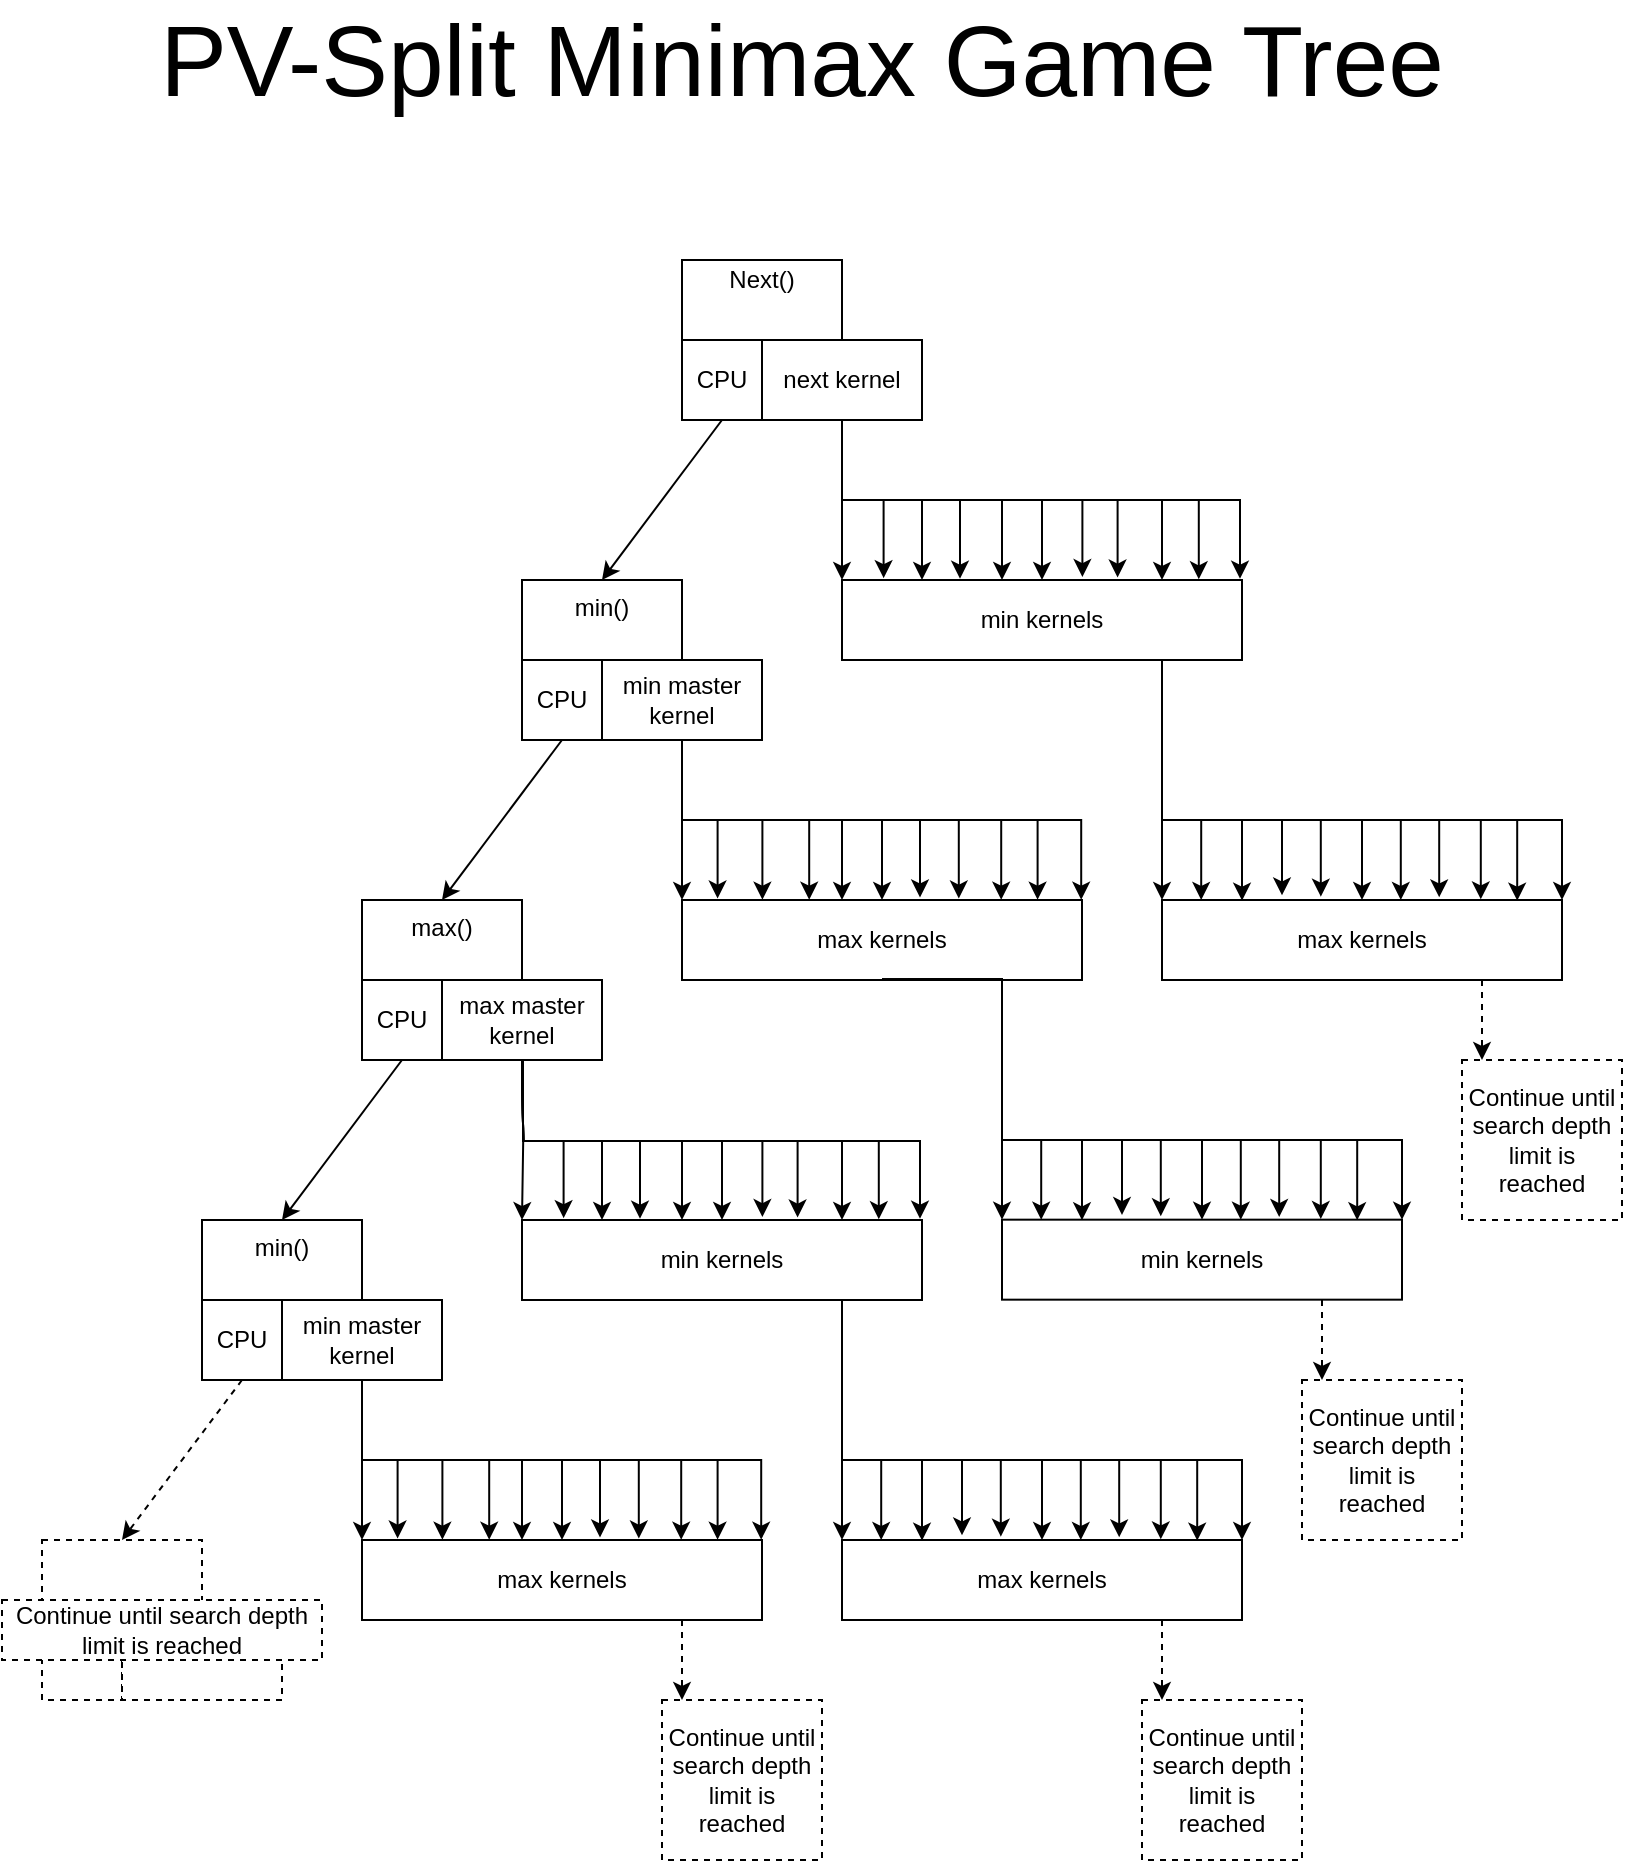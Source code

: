 <mxfile version="11.1.2" type="device"><diagram id="U_DBPCQV_fWf9NrS6DVQ" name="Page-1"><mxGraphModel dx="981" dy="598" grid="1" gridSize="10" guides="1" tooltips="1" connect="1" arrows="1" fold="1" page="1" pageScale="1" pageWidth="850" pageHeight="1100" math="0" shadow="0"><root><mxCell id="0"/><mxCell id="1" parent="0"/><mxCell id="vf62cRUMZJxPAXTeQ4uH-1" value="" style="rounded=0;whiteSpace=wrap;html=1;" vertex="1" parent="1"><mxGeometry x="360" y="180" width="80" height="80" as="geometry"/></mxCell><mxCell id="vf62cRUMZJxPAXTeQ4uH-2" value="Next()" style="text;html=1;strokeColor=none;fillColor=none;align=center;verticalAlign=middle;whiteSpace=wrap;rounded=0;" vertex="1" parent="1"><mxGeometry x="380" y="180" width="40" height="20" as="geometry"/></mxCell><mxCell id="vf62cRUMZJxPAXTeQ4uH-3" value="CPU" style="rounded=0;whiteSpace=wrap;html=1;" vertex="1" parent="1"><mxGeometry x="360" y="220" width="40" height="40" as="geometry"/></mxCell><mxCell id="vf62cRUMZJxPAXTeQ4uH-12" style="edgeStyle=orthogonalEdgeStyle;rounded=0;orthogonalLoop=1;jettySize=auto;html=1;entryX=0.2;entryY=0;entryDx=0;entryDy=0;entryPerimeter=0;" edge="1" parent="1" source="vf62cRUMZJxPAXTeQ4uH-4" target="vf62cRUMZJxPAXTeQ4uH-8"><mxGeometry relative="1" as="geometry"/></mxCell><mxCell id="vf62cRUMZJxPAXTeQ4uH-13" style="edgeStyle=orthogonalEdgeStyle;rounded=0;orthogonalLoop=1;jettySize=auto;html=1;entryX=0.295;entryY=-0.016;entryDx=0;entryDy=0;entryPerimeter=0;" edge="1" parent="1" source="vf62cRUMZJxPAXTeQ4uH-4" target="vf62cRUMZJxPAXTeQ4uH-8"><mxGeometry relative="1" as="geometry"/></mxCell><mxCell id="vf62cRUMZJxPAXTeQ4uH-14" style="edgeStyle=orthogonalEdgeStyle;rounded=0;orthogonalLoop=1;jettySize=auto;html=1;entryX=0.104;entryY=-0.023;entryDx=0;entryDy=0;entryPerimeter=0;" edge="1" parent="1" source="vf62cRUMZJxPAXTeQ4uH-4" target="vf62cRUMZJxPAXTeQ4uH-8"><mxGeometry relative="1" as="geometry"/></mxCell><mxCell id="vf62cRUMZJxPAXTeQ4uH-15" style="edgeStyle=orthogonalEdgeStyle;rounded=0;orthogonalLoop=1;jettySize=auto;html=1;entryX=0.4;entryY=0;entryDx=0;entryDy=0;entryPerimeter=0;" edge="1" parent="1" source="vf62cRUMZJxPAXTeQ4uH-4" target="vf62cRUMZJxPAXTeQ4uH-8"><mxGeometry relative="1" as="geometry"/></mxCell><mxCell id="vf62cRUMZJxPAXTeQ4uH-16" style="edgeStyle=orthogonalEdgeStyle;rounded=0;orthogonalLoop=1;jettySize=auto;html=1;entryX=0.5;entryY=0;entryDx=0;entryDy=0;" edge="1" parent="1" source="vf62cRUMZJxPAXTeQ4uH-4" target="vf62cRUMZJxPAXTeQ4uH-8"><mxGeometry relative="1" as="geometry"/></mxCell><mxCell id="vf62cRUMZJxPAXTeQ4uH-17" style="edgeStyle=orthogonalEdgeStyle;rounded=0;orthogonalLoop=1;jettySize=auto;html=1;entryX=0.601;entryY=-0.037;entryDx=0;entryDy=0;entryPerimeter=0;" edge="1" parent="1" source="vf62cRUMZJxPAXTeQ4uH-4" target="vf62cRUMZJxPAXTeQ4uH-8"><mxGeometry relative="1" as="geometry"/></mxCell><mxCell id="vf62cRUMZJxPAXTeQ4uH-18" style="edgeStyle=orthogonalEdgeStyle;rounded=0;orthogonalLoop=1;jettySize=auto;html=1;entryX=0.689;entryY=-0.03;entryDx=0;entryDy=0;entryPerimeter=0;" edge="1" parent="1" source="vf62cRUMZJxPAXTeQ4uH-4" target="vf62cRUMZJxPAXTeQ4uH-8"><mxGeometry relative="1" as="geometry"/></mxCell><mxCell id="vf62cRUMZJxPAXTeQ4uH-19" style="edgeStyle=orthogonalEdgeStyle;rounded=0;orthogonalLoop=1;jettySize=auto;html=1;entryX=0;entryY=0;entryDx=0;entryDy=0;entryPerimeter=0;" edge="1" parent="1" source="vf62cRUMZJxPAXTeQ4uH-4" target="vf62cRUMZJxPAXTeQ4uH-8"><mxGeometry relative="1" as="geometry"/></mxCell><mxCell id="vf62cRUMZJxPAXTeQ4uH-20" style="edgeStyle=orthogonalEdgeStyle;rounded=0;orthogonalLoop=1;jettySize=auto;html=1;entryX=0.8;entryY=0;entryDx=0;entryDy=0;entryPerimeter=0;" edge="1" parent="1" source="vf62cRUMZJxPAXTeQ4uH-4" target="vf62cRUMZJxPAXTeQ4uH-8"><mxGeometry relative="1" as="geometry"/></mxCell><mxCell id="vf62cRUMZJxPAXTeQ4uH-21" style="edgeStyle=orthogonalEdgeStyle;rounded=0;orthogonalLoop=1;jettySize=auto;html=1;entryX=0.892;entryY=-0.009;entryDx=0;entryDy=0;entryPerimeter=0;" edge="1" parent="1" source="vf62cRUMZJxPAXTeQ4uH-4" target="vf62cRUMZJxPAXTeQ4uH-8"><mxGeometry relative="1" as="geometry"/></mxCell><mxCell id="vf62cRUMZJxPAXTeQ4uH-22" style="edgeStyle=orthogonalEdgeStyle;rounded=0;orthogonalLoop=1;jettySize=auto;html=1;entryX=0.995;entryY=-0.016;entryDx=0;entryDy=0;entryPerimeter=0;" edge="1" parent="1" source="vf62cRUMZJxPAXTeQ4uH-4" target="vf62cRUMZJxPAXTeQ4uH-8"><mxGeometry relative="1" as="geometry"/></mxCell><mxCell id="vf62cRUMZJxPAXTeQ4uH-4" value="next kernel" style="rounded=0;whiteSpace=wrap;html=1;" vertex="1" parent="1"><mxGeometry x="400" y="220" width="80" height="40" as="geometry"/></mxCell><mxCell id="vf62cRUMZJxPAXTeQ4uH-5" value="min()" style="rounded=0;whiteSpace=wrap;html=1;verticalAlign=top;" vertex="1" parent="1"><mxGeometry x="280" y="340" width="80" height="80" as="geometry"/></mxCell><mxCell id="vf62cRUMZJxPAXTeQ4uH-124" style="edgeStyle=orthogonalEdgeStyle;rounded=0;orthogonalLoop=1;jettySize=auto;html=1;entryX=0;entryY=0;entryDx=0;entryDy=0;entryPerimeter=0;" edge="1" parent="1" source="vf62cRUMZJxPAXTeQ4uH-8" target="vf62cRUMZJxPAXTeQ4uH-120"><mxGeometry relative="1" as="geometry"><Array as="points"><mxPoint x="600" y="420"/><mxPoint x="600" y="420"/></Array></mxGeometry></mxCell><mxCell id="vf62cRUMZJxPAXTeQ4uH-125" style="edgeStyle=orthogonalEdgeStyle;rounded=0;orthogonalLoop=1;jettySize=auto;html=1;entryX=0.098;entryY=0;entryDx=0;entryDy=0;entryPerimeter=0;" edge="1" parent="1" source="vf62cRUMZJxPAXTeQ4uH-8" target="vf62cRUMZJxPAXTeQ4uH-120"><mxGeometry relative="1" as="geometry"><Array as="points"><mxPoint x="600" y="460"/><mxPoint x="620" y="460"/></Array></mxGeometry></mxCell><mxCell id="vf62cRUMZJxPAXTeQ4uH-126" style="edgeStyle=orthogonalEdgeStyle;rounded=0;orthogonalLoop=1;jettySize=auto;html=1;entryX=0.2;entryY=0.008;entryDx=0;entryDy=0;entryPerimeter=0;" edge="1" parent="1" source="vf62cRUMZJxPAXTeQ4uH-8" target="vf62cRUMZJxPAXTeQ4uH-120"><mxGeometry relative="1" as="geometry"><Array as="points"><mxPoint x="600" y="460"/><mxPoint x="640" y="460"/></Array></mxGeometry></mxCell><mxCell id="vf62cRUMZJxPAXTeQ4uH-127" style="edgeStyle=orthogonalEdgeStyle;rounded=0;orthogonalLoop=1;jettySize=auto;html=1;entryX=0.3;entryY=-0.058;entryDx=0;entryDy=0;entryPerimeter=0;" edge="1" parent="1" source="vf62cRUMZJxPAXTeQ4uH-8" target="vf62cRUMZJxPAXTeQ4uH-120"><mxGeometry relative="1" as="geometry"><Array as="points"><mxPoint x="600" y="460"/><mxPoint x="660" y="460"/></Array></mxGeometry></mxCell><mxCell id="vf62cRUMZJxPAXTeQ4uH-128" style="edgeStyle=orthogonalEdgeStyle;rounded=0;orthogonalLoop=1;jettySize=auto;html=1;entryX=0.397;entryY=-0.042;entryDx=0;entryDy=0;entryPerimeter=0;" edge="1" parent="1" source="vf62cRUMZJxPAXTeQ4uH-8" target="vf62cRUMZJxPAXTeQ4uH-120"><mxGeometry relative="1" as="geometry"><Array as="points"><mxPoint x="600" y="460"/><mxPoint x="679" y="460"/></Array></mxGeometry></mxCell><mxCell id="vf62cRUMZJxPAXTeQ4uH-129" style="edgeStyle=orthogonalEdgeStyle;rounded=0;orthogonalLoop=1;jettySize=auto;html=1;" edge="1" parent="1" source="vf62cRUMZJxPAXTeQ4uH-8" target="vf62cRUMZJxPAXTeQ4uH-120"><mxGeometry relative="1" as="geometry"><Array as="points"><mxPoint x="600" y="460"/><mxPoint x="700" y="460"/></Array></mxGeometry></mxCell><mxCell id="vf62cRUMZJxPAXTeQ4uH-130" style="edgeStyle=orthogonalEdgeStyle;rounded=0;orthogonalLoop=1;jettySize=auto;html=1;entryX=0.597;entryY=0;entryDx=0;entryDy=0;entryPerimeter=0;" edge="1" parent="1" source="vf62cRUMZJxPAXTeQ4uH-8" target="vf62cRUMZJxPAXTeQ4uH-120"><mxGeometry relative="1" as="geometry"><Array as="points"><mxPoint x="600" y="460"/><mxPoint x="719" y="460"/></Array></mxGeometry></mxCell><mxCell id="vf62cRUMZJxPAXTeQ4uH-131" style="edgeStyle=orthogonalEdgeStyle;rounded=0;orthogonalLoop=1;jettySize=auto;html=1;entryX=0.693;entryY=-0.033;entryDx=0;entryDy=0;entryPerimeter=0;" edge="1" parent="1" source="vf62cRUMZJxPAXTeQ4uH-8" target="vf62cRUMZJxPAXTeQ4uH-120"><mxGeometry relative="1" as="geometry"><Array as="points"><mxPoint x="600" y="460"/><mxPoint x="739" y="460"/></Array></mxGeometry></mxCell><mxCell id="vf62cRUMZJxPAXTeQ4uH-132" style="edgeStyle=orthogonalEdgeStyle;rounded=0;orthogonalLoop=1;jettySize=auto;html=1;entryX=0.797;entryY=-0.008;entryDx=0;entryDy=0;entryPerimeter=0;" edge="1" parent="1" source="vf62cRUMZJxPAXTeQ4uH-8" target="vf62cRUMZJxPAXTeQ4uH-120"><mxGeometry relative="1" as="geometry"><Array as="points"><mxPoint x="600" y="460"/><mxPoint x="759" y="460"/></Array></mxGeometry></mxCell><mxCell id="vf62cRUMZJxPAXTeQ4uH-133" style="edgeStyle=orthogonalEdgeStyle;rounded=0;orthogonalLoop=1;jettySize=auto;html=1;entryX=0.888;entryY=0.008;entryDx=0;entryDy=0;entryPerimeter=0;" edge="1" parent="1" source="vf62cRUMZJxPAXTeQ4uH-8" target="vf62cRUMZJxPAXTeQ4uH-120"><mxGeometry relative="1" as="geometry"><Array as="points"><mxPoint x="600" y="460"/><mxPoint x="778" y="460"/></Array></mxGeometry></mxCell><mxCell id="vf62cRUMZJxPAXTeQ4uH-134" style="edgeStyle=orthogonalEdgeStyle;rounded=0;orthogonalLoop=1;jettySize=auto;html=1;entryX=1;entryY=0;entryDx=0;entryDy=0;entryPerimeter=0;" edge="1" parent="1" source="vf62cRUMZJxPAXTeQ4uH-8" target="vf62cRUMZJxPAXTeQ4uH-120"><mxGeometry relative="1" as="geometry"><Array as="points"><mxPoint x="600" y="460"/><mxPoint x="800" y="460"/></Array></mxGeometry></mxCell><mxCell id="vf62cRUMZJxPAXTeQ4uH-8" value="min kernels" style="rounded=0;whiteSpace=wrap;html=1;" vertex="1" parent="1"><mxGeometry x="440" y="340" width="200" height="40" as="geometry"/></mxCell><mxCell id="vf62cRUMZJxPAXTeQ4uH-29" value="CPU" style="rounded=0;whiteSpace=wrap;html=1;" vertex="1" parent="1"><mxGeometry x="280" y="380" width="40" height="40" as="geometry"/></mxCell><mxCell id="vf62cRUMZJxPAXTeQ4uH-32" style="edgeStyle=orthogonalEdgeStyle;rounded=0;orthogonalLoop=1;jettySize=auto;html=1;entryX=0;entryY=0;entryDx=0;entryDy=0;entryPerimeter=0;" edge="1" parent="1" source="vf62cRUMZJxPAXTeQ4uH-30" target="vf62cRUMZJxPAXTeQ4uH-31"><mxGeometry relative="1" as="geometry"/></mxCell><mxCell id="vf62cRUMZJxPAXTeQ4uH-33" style="edgeStyle=orthogonalEdgeStyle;rounded=0;orthogonalLoop=1;jettySize=auto;html=1;entryX=0.089;entryY=-0.018;entryDx=0;entryDy=0;entryPerimeter=0;" edge="1" parent="1" source="vf62cRUMZJxPAXTeQ4uH-30" target="vf62cRUMZJxPAXTeQ4uH-31"><mxGeometry relative="1" as="geometry"/></mxCell><mxCell id="vf62cRUMZJxPAXTeQ4uH-34" style="edgeStyle=orthogonalEdgeStyle;rounded=0;orthogonalLoop=1;jettySize=auto;html=1;entryX=0.201;entryY=-0.004;entryDx=0;entryDy=0;entryPerimeter=0;" edge="1" parent="1" source="vf62cRUMZJxPAXTeQ4uH-30" target="vf62cRUMZJxPAXTeQ4uH-31"><mxGeometry relative="1" as="geometry"/></mxCell><mxCell id="vf62cRUMZJxPAXTeQ4uH-37" style="edgeStyle=orthogonalEdgeStyle;rounded=0;orthogonalLoop=1;jettySize=auto;html=1;entryX=0.318;entryY=-0.004;entryDx=0;entryDy=0;entryPerimeter=0;" edge="1" parent="1" source="vf62cRUMZJxPAXTeQ4uH-30" target="vf62cRUMZJxPAXTeQ4uH-31"><mxGeometry relative="1" as="geometry"/></mxCell><mxCell id="vf62cRUMZJxPAXTeQ4uH-38" style="edgeStyle=orthogonalEdgeStyle;rounded=0;orthogonalLoop=1;jettySize=auto;html=1;entryX=0.4;entryY=0;entryDx=0;entryDy=0;entryPerimeter=0;" edge="1" parent="1" source="vf62cRUMZJxPAXTeQ4uH-30" target="vf62cRUMZJxPAXTeQ4uH-31"><mxGeometry relative="1" as="geometry"/></mxCell><mxCell id="vf62cRUMZJxPAXTeQ4uH-39" style="edgeStyle=orthogonalEdgeStyle;rounded=0;orthogonalLoop=1;jettySize=auto;html=1;entryX=0.5;entryY=0;entryDx=0;entryDy=0;" edge="1" parent="1" source="vf62cRUMZJxPAXTeQ4uH-30" target="vf62cRUMZJxPAXTeQ4uH-31"><mxGeometry relative="1" as="geometry"/></mxCell><mxCell id="vf62cRUMZJxPAXTeQ4uH-40" style="edgeStyle=orthogonalEdgeStyle;rounded=0;orthogonalLoop=1;jettySize=auto;html=1;entryX=0.595;entryY=-0.032;entryDx=0;entryDy=0;entryPerimeter=0;" edge="1" parent="1" source="vf62cRUMZJxPAXTeQ4uH-30" target="vf62cRUMZJxPAXTeQ4uH-31"><mxGeometry relative="1" as="geometry"/></mxCell><mxCell id="vf62cRUMZJxPAXTeQ4uH-41" style="edgeStyle=orthogonalEdgeStyle;rounded=0;orthogonalLoop=1;jettySize=auto;html=1;entryX=0.692;entryY=-0.018;entryDx=0;entryDy=0;entryPerimeter=0;" edge="1" parent="1" source="vf62cRUMZJxPAXTeQ4uH-30" target="vf62cRUMZJxPAXTeQ4uH-31"><mxGeometry relative="1" as="geometry"/></mxCell><mxCell id="vf62cRUMZJxPAXTeQ4uH-42" style="edgeStyle=orthogonalEdgeStyle;rounded=0;orthogonalLoop=1;jettySize=auto;html=1;entryX=0.798;entryY=-0.004;entryDx=0;entryDy=0;entryPerimeter=0;" edge="1" parent="1" source="vf62cRUMZJxPAXTeQ4uH-30" target="vf62cRUMZJxPAXTeQ4uH-31"><mxGeometry relative="1" as="geometry"/></mxCell><mxCell id="vf62cRUMZJxPAXTeQ4uH-43" style="edgeStyle=orthogonalEdgeStyle;rounded=0;orthogonalLoop=1;jettySize=auto;html=1;entryX=0.889;entryY=-0.004;entryDx=0;entryDy=0;entryPerimeter=0;" edge="1" parent="1" source="vf62cRUMZJxPAXTeQ4uH-30" target="vf62cRUMZJxPAXTeQ4uH-31"><mxGeometry relative="1" as="geometry"/></mxCell><mxCell id="vf62cRUMZJxPAXTeQ4uH-45" style="edgeStyle=orthogonalEdgeStyle;rounded=0;orthogonalLoop=1;jettySize=auto;html=1;entryX=0.998;entryY=-0.004;entryDx=0;entryDy=0;entryPerimeter=0;" edge="1" parent="1" source="vf62cRUMZJxPAXTeQ4uH-30" target="vf62cRUMZJxPAXTeQ4uH-31"><mxGeometry relative="1" as="geometry"/></mxCell><mxCell id="vf62cRUMZJxPAXTeQ4uH-30" value="min master kernel" style="rounded=0;whiteSpace=wrap;html=1;" vertex="1" parent="1"><mxGeometry x="320" y="380" width="80" height="40" as="geometry"/></mxCell><mxCell id="vf62cRUMZJxPAXTeQ4uH-31" value="max kernels" style="rounded=0;whiteSpace=wrap;html=1;" vertex="1" parent="1"><mxGeometry x="360" y="500" width="200" height="40" as="geometry"/></mxCell><mxCell id="vf62cRUMZJxPAXTeQ4uH-46" value="max()" style="rounded=0;whiteSpace=wrap;html=1;verticalAlign=top;" vertex="1" parent="1"><mxGeometry x="200" y="500" width="80" height="80" as="geometry"/></mxCell><mxCell id="vf62cRUMZJxPAXTeQ4uH-47" value="CPU" style="rounded=0;whiteSpace=wrap;html=1;" vertex="1" parent="1"><mxGeometry x="200" y="540" width="40" height="40" as="geometry"/></mxCell><mxCell id="vf62cRUMZJxPAXTeQ4uH-48" value="max master kernel" style="rounded=0;whiteSpace=wrap;html=1;" vertex="1" parent="1"><mxGeometry x="240" y="540" width="80" height="40" as="geometry"/></mxCell><mxCell id="vf62cRUMZJxPAXTeQ4uH-49" style="edgeStyle=orthogonalEdgeStyle;rounded=0;orthogonalLoop=1;jettySize=auto;html=1;entryX=0.2;entryY=0;entryDx=0;entryDy=0;entryPerimeter=0;" edge="1" parent="1" target="vf62cRUMZJxPAXTeQ4uH-60"><mxGeometry relative="1" as="geometry"><mxPoint x="280.143" y="580" as="sourcePoint"/></mxGeometry></mxCell><mxCell id="vf62cRUMZJxPAXTeQ4uH-50" style="edgeStyle=orthogonalEdgeStyle;rounded=0;orthogonalLoop=1;jettySize=auto;html=1;entryX=0.295;entryY=-0.016;entryDx=0;entryDy=0;entryPerimeter=0;" edge="1" parent="1" target="vf62cRUMZJxPAXTeQ4uH-60"><mxGeometry relative="1" as="geometry"><mxPoint x="280.143" y="580" as="sourcePoint"/></mxGeometry></mxCell><mxCell id="vf62cRUMZJxPAXTeQ4uH-51" style="edgeStyle=orthogonalEdgeStyle;rounded=0;orthogonalLoop=1;jettySize=auto;html=1;entryX=0.104;entryY=-0.023;entryDx=0;entryDy=0;entryPerimeter=0;" edge="1" parent="1" target="vf62cRUMZJxPAXTeQ4uH-60"><mxGeometry relative="1" as="geometry"><mxPoint x="280.143" y="580" as="sourcePoint"/></mxGeometry></mxCell><mxCell id="vf62cRUMZJxPAXTeQ4uH-52" style="edgeStyle=orthogonalEdgeStyle;rounded=0;orthogonalLoop=1;jettySize=auto;html=1;entryX=0.4;entryY=0;entryDx=0;entryDy=0;entryPerimeter=0;" edge="1" parent="1" target="vf62cRUMZJxPAXTeQ4uH-60"><mxGeometry relative="1" as="geometry"><mxPoint x="280.143" y="580" as="sourcePoint"/></mxGeometry></mxCell><mxCell id="vf62cRUMZJxPAXTeQ4uH-53" style="edgeStyle=orthogonalEdgeStyle;rounded=0;orthogonalLoop=1;jettySize=auto;html=1;entryX=0.5;entryY=0;entryDx=0;entryDy=0;" edge="1" parent="1" target="vf62cRUMZJxPAXTeQ4uH-60"><mxGeometry relative="1" as="geometry"><mxPoint x="280.143" y="580" as="sourcePoint"/></mxGeometry></mxCell><mxCell id="vf62cRUMZJxPAXTeQ4uH-54" style="edgeStyle=orthogonalEdgeStyle;rounded=0;orthogonalLoop=1;jettySize=auto;html=1;entryX=0.601;entryY=-0.037;entryDx=0;entryDy=0;entryPerimeter=0;" edge="1" parent="1" target="vf62cRUMZJxPAXTeQ4uH-60"><mxGeometry relative="1" as="geometry"><mxPoint x="280.143" y="580" as="sourcePoint"/></mxGeometry></mxCell><mxCell id="vf62cRUMZJxPAXTeQ4uH-55" style="edgeStyle=orthogonalEdgeStyle;rounded=0;orthogonalLoop=1;jettySize=auto;html=1;entryX=0.689;entryY=-0.03;entryDx=0;entryDy=0;entryPerimeter=0;" edge="1" parent="1" target="vf62cRUMZJxPAXTeQ4uH-60"><mxGeometry relative="1" as="geometry"><mxPoint x="280.143" y="580" as="sourcePoint"/></mxGeometry></mxCell><mxCell id="vf62cRUMZJxPAXTeQ4uH-56" style="edgeStyle=orthogonalEdgeStyle;rounded=0;orthogonalLoop=1;jettySize=auto;html=1;entryX=0;entryY=0;entryDx=0;entryDy=0;entryPerimeter=0;" edge="1" parent="1" target="vf62cRUMZJxPAXTeQ4uH-60"><mxGeometry relative="1" as="geometry"><mxPoint x="280.143" y="580" as="sourcePoint"/></mxGeometry></mxCell><mxCell id="vf62cRUMZJxPAXTeQ4uH-57" style="edgeStyle=orthogonalEdgeStyle;rounded=0;orthogonalLoop=1;jettySize=auto;html=1;entryX=0.8;entryY=0;entryDx=0;entryDy=0;entryPerimeter=0;" edge="1" parent="1" target="vf62cRUMZJxPAXTeQ4uH-60"><mxGeometry relative="1" as="geometry"><mxPoint x="280.143" y="580" as="sourcePoint"/></mxGeometry></mxCell><mxCell id="vf62cRUMZJxPAXTeQ4uH-58" style="edgeStyle=orthogonalEdgeStyle;rounded=0;orthogonalLoop=1;jettySize=auto;html=1;entryX=0.892;entryY=-0.009;entryDx=0;entryDy=0;entryPerimeter=0;" edge="1" parent="1" target="vf62cRUMZJxPAXTeQ4uH-60"><mxGeometry relative="1" as="geometry"><mxPoint x="280.143" y="580" as="sourcePoint"/></mxGeometry></mxCell><mxCell id="vf62cRUMZJxPAXTeQ4uH-59" style="edgeStyle=orthogonalEdgeStyle;rounded=0;orthogonalLoop=1;jettySize=auto;html=1;entryX=0.995;entryY=-0.016;entryDx=0;entryDy=0;entryPerimeter=0;" edge="1" parent="1" target="vf62cRUMZJxPAXTeQ4uH-60"><mxGeometry relative="1" as="geometry"><mxPoint x="280.143" y="580" as="sourcePoint"/></mxGeometry></mxCell><mxCell id="vf62cRUMZJxPAXTeQ4uH-60" value="min kernels" style="rounded=0;whiteSpace=wrap;html=1;" vertex="1" parent="1"><mxGeometry x="280" y="660" width="200" height="40" as="geometry"/></mxCell><mxCell id="vf62cRUMZJxPAXTeQ4uH-62" value="min()" style="rounded=0;whiteSpace=wrap;html=1;verticalAlign=top;" vertex="1" parent="1"><mxGeometry x="120" y="660" width="80" height="80" as="geometry"/></mxCell><mxCell id="vf62cRUMZJxPAXTeQ4uH-63" value="CPU" style="rounded=0;whiteSpace=wrap;html=1;" vertex="1" parent="1"><mxGeometry x="120" y="700" width="40" height="40" as="geometry"/></mxCell><mxCell id="vf62cRUMZJxPAXTeQ4uH-64" style="edgeStyle=orthogonalEdgeStyle;rounded=0;orthogonalLoop=1;jettySize=auto;html=1;entryX=0;entryY=0;entryDx=0;entryDy=0;entryPerimeter=0;" edge="1" parent="1" source="vf62cRUMZJxPAXTeQ4uH-75" target="vf62cRUMZJxPAXTeQ4uH-76"><mxGeometry relative="1" as="geometry"/></mxCell><mxCell id="vf62cRUMZJxPAXTeQ4uH-65" style="edgeStyle=orthogonalEdgeStyle;rounded=0;orthogonalLoop=1;jettySize=auto;html=1;entryX=0.089;entryY=-0.018;entryDx=0;entryDy=0;entryPerimeter=0;" edge="1" parent="1" source="vf62cRUMZJxPAXTeQ4uH-75" target="vf62cRUMZJxPAXTeQ4uH-76"><mxGeometry relative="1" as="geometry"/></mxCell><mxCell id="vf62cRUMZJxPAXTeQ4uH-66" style="edgeStyle=orthogonalEdgeStyle;rounded=0;orthogonalLoop=1;jettySize=auto;html=1;entryX=0.201;entryY=-0.004;entryDx=0;entryDy=0;entryPerimeter=0;" edge="1" parent="1" source="vf62cRUMZJxPAXTeQ4uH-75" target="vf62cRUMZJxPAXTeQ4uH-76"><mxGeometry relative="1" as="geometry"/></mxCell><mxCell id="vf62cRUMZJxPAXTeQ4uH-67" style="edgeStyle=orthogonalEdgeStyle;rounded=0;orthogonalLoop=1;jettySize=auto;html=1;entryX=0.318;entryY=-0.004;entryDx=0;entryDy=0;entryPerimeter=0;" edge="1" parent="1" source="vf62cRUMZJxPAXTeQ4uH-75" target="vf62cRUMZJxPAXTeQ4uH-76"><mxGeometry relative="1" as="geometry"/></mxCell><mxCell id="vf62cRUMZJxPAXTeQ4uH-68" style="edgeStyle=orthogonalEdgeStyle;rounded=0;orthogonalLoop=1;jettySize=auto;html=1;entryX=0.4;entryY=0;entryDx=0;entryDy=0;entryPerimeter=0;" edge="1" parent="1" source="vf62cRUMZJxPAXTeQ4uH-75" target="vf62cRUMZJxPAXTeQ4uH-76"><mxGeometry relative="1" as="geometry"/></mxCell><mxCell id="vf62cRUMZJxPAXTeQ4uH-69" style="edgeStyle=orthogonalEdgeStyle;rounded=0;orthogonalLoop=1;jettySize=auto;html=1;entryX=0.5;entryY=0;entryDx=0;entryDy=0;" edge="1" parent="1" source="vf62cRUMZJxPAXTeQ4uH-75" target="vf62cRUMZJxPAXTeQ4uH-76"><mxGeometry relative="1" as="geometry"/></mxCell><mxCell id="vf62cRUMZJxPAXTeQ4uH-70" style="edgeStyle=orthogonalEdgeStyle;rounded=0;orthogonalLoop=1;jettySize=auto;html=1;entryX=0.595;entryY=-0.032;entryDx=0;entryDy=0;entryPerimeter=0;" edge="1" parent="1" source="vf62cRUMZJxPAXTeQ4uH-75" target="vf62cRUMZJxPAXTeQ4uH-76"><mxGeometry relative="1" as="geometry"/></mxCell><mxCell id="vf62cRUMZJxPAXTeQ4uH-71" style="edgeStyle=orthogonalEdgeStyle;rounded=0;orthogonalLoop=1;jettySize=auto;html=1;entryX=0.692;entryY=-0.018;entryDx=0;entryDy=0;entryPerimeter=0;" edge="1" parent="1" source="vf62cRUMZJxPAXTeQ4uH-75" target="vf62cRUMZJxPAXTeQ4uH-76"><mxGeometry relative="1" as="geometry"/></mxCell><mxCell id="vf62cRUMZJxPAXTeQ4uH-72" style="edgeStyle=orthogonalEdgeStyle;rounded=0;orthogonalLoop=1;jettySize=auto;html=1;entryX=0.798;entryY=-0.004;entryDx=0;entryDy=0;entryPerimeter=0;" edge="1" parent="1" source="vf62cRUMZJxPAXTeQ4uH-75" target="vf62cRUMZJxPAXTeQ4uH-76"><mxGeometry relative="1" as="geometry"/></mxCell><mxCell id="vf62cRUMZJxPAXTeQ4uH-73" style="edgeStyle=orthogonalEdgeStyle;rounded=0;orthogonalLoop=1;jettySize=auto;html=1;entryX=0.889;entryY=-0.004;entryDx=0;entryDy=0;entryPerimeter=0;" edge="1" parent="1" source="vf62cRUMZJxPAXTeQ4uH-75" target="vf62cRUMZJxPAXTeQ4uH-76"><mxGeometry relative="1" as="geometry"/></mxCell><mxCell id="vf62cRUMZJxPAXTeQ4uH-74" style="edgeStyle=orthogonalEdgeStyle;rounded=0;orthogonalLoop=1;jettySize=auto;html=1;entryX=0.998;entryY=-0.004;entryDx=0;entryDy=0;entryPerimeter=0;" edge="1" parent="1" source="vf62cRUMZJxPAXTeQ4uH-75" target="vf62cRUMZJxPAXTeQ4uH-76"><mxGeometry relative="1" as="geometry"/></mxCell><mxCell id="vf62cRUMZJxPAXTeQ4uH-75" value="min master kernel" style="rounded=0;whiteSpace=wrap;html=1;" vertex="1" parent="1"><mxGeometry x="160" y="700" width="80" height="40" as="geometry"/></mxCell><mxCell id="vf62cRUMZJxPAXTeQ4uH-76" value="max kernels" style="rounded=0;whiteSpace=wrap;html=1;" vertex="1" parent="1"><mxGeometry x="200" y="820" width="200" height="40" as="geometry"/></mxCell><mxCell id="vf62cRUMZJxPAXTeQ4uH-96" value="" style="endArrow=classic;html=1;entryX=0.5;entryY=0;entryDx=0;entryDy=0;exitX=0.5;exitY=1;exitDx=0;exitDy=0;" edge="1" parent="1" source="vf62cRUMZJxPAXTeQ4uH-29" target="vf62cRUMZJxPAXTeQ4uH-46"><mxGeometry width="50" height="50" relative="1" as="geometry"><mxPoint x="160" y="440" as="sourcePoint"/><mxPoint x="210" y="390" as="targetPoint"/></mxGeometry></mxCell><mxCell id="vf62cRUMZJxPAXTeQ4uH-97" value="" style="endArrow=classic;html=1;entryX=0.5;entryY=0;entryDx=0;entryDy=0;exitX=0.5;exitY=1;exitDx=0;exitDy=0;" edge="1" parent="1"><mxGeometry width="50" height="50" relative="1" as="geometry"><mxPoint x="220" y="580" as="sourcePoint"/><mxPoint x="160" y="660" as="targetPoint"/></mxGeometry></mxCell><mxCell id="vf62cRUMZJxPAXTeQ4uH-99" value="" style="endArrow=classic;html=1;entryX=0.5;entryY=0;entryDx=0;entryDy=0;exitX=0.5;exitY=1;exitDx=0;exitDy=0;dashed=1;" edge="1" parent="1"><mxGeometry width="50" height="50" relative="1" as="geometry"><mxPoint x="140" y="740" as="sourcePoint"/><mxPoint x="80" y="820" as="targetPoint"/></mxGeometry></mxCell><mxCell id="vf62cRUMZJxPAXTeQ4uH-100" value="" style="endArrow=classic;html=1;entryX=0.5;entryY=0;entryDx=0;entryDy=0;exitX=0.5;exitY=1;exitDx=0;exitDy=0;" edge="1" parent="1"><mxGeometry width="50" height="50" relative="1" as="geometry"><mxPoint x="380" y="260" as="sourcePoint"/><mxPoint x="320" y="340" as="targetPoint"/></mxGeometry></mxCell><mxCell id="vf62cRUMZJxPAXTeQ4uH-101" value="" style="rounded=0;whiteSpace=wrap;html=1;verticalAlign=top;dashed=1;" vertex="1" parent="1"><mxGeometry x="40" y="820" width="80" height="80" as="geometry"/></mxCell><mxCell id="vf62cRUMZJxPAXTeQ4uH-102" value="" style="rounded=0;whiteSpace=wrap;html=1;dashed=1;" vertex="1" parent="1"><mxGeometry x="40" y="860" width="40" height="40" as="geometry"/></mxCell><mxCell id="vf62cRUMZJxPAXTeQ4uH-103" value="" style="rounded=0;whiteSpace=wrap;html=1;dashed=1;" vertex="1" parent="1"><mxGeometry x="80" y="860" width="80" height="40" as="geometry"/></mxCell><mxCell id="vf62cRUMZJxPAXTeQ4uH-105" value="&lt;span style=&quot;white-space: normal&quot;&gt;Continue until search depth limit is reached&lt;/span&gt;" style="rounded=0;whiteSpace=wrap;html=1;dashed=1;" vertex="1" parent="1"><mxGeometry x="20" y="850" width="160" height="30" as="geometry"/></mxCell><mxCell id="vf62cRUMZJxPAXTeQ4uH-120" value="max kernels" style="rounded=0;whiteSpace=wrap;html=1;" vertex="1" parent="1"><mxGeometry x="600" y="500" width="200" height="40" as="geometry"/></mxCell><mxCell id="vf62cRUMZJxPAXTeQ4uH-147" style="edgeStyle=orthogonalEdgeStyle;rounded=0;orthogonalLoop=1;jettySize=auto;html=1;entryX=0;entryY=0;entryDx=0;entryDy=0;entryPerimeter=0;" edge="1" parent="1" target="vf62cRUMZJxPAXTeQ4uH-158"><mxGeometry relative="1" as="geometry"><mxPoint x="460" y="539.833" as="sourcePoint"/><Array as="points"><mxPoint x="520" y="540"/></Array></mxGeometry></mxCell><mxCell id="vf62cRUMZJxPAXTeQ4uH-148" style="edgeStyle=orthogonalEdgeStyle;rounded=0;orthogonalLoop=1;jettySize=auto;html=1;entryX=0.098;entryY=0;entryDx=0;entryDy=0;entryPerimeter=0;" edge="1" parent="1" target="vf62cRUMZJxPAXTeQ4uH-158"><mxGeometry relative="1" as="geometry"><mxPoint x="460" y="539.833" as="sourcePoint"/><Array as="points"><mxPoint x="520" y="540"/><mxPoint x="520" y="620"/><mxPoint x="540" y="620"/></Array></mxGeometry></mxCell><mxCell id="vf62cRUMZJxPAXTeQ4uH-149" style="edgeStyle=orthogonalEdgeStyle;rounded=0;orthogonalLoop=1;jettySize=auto;html=1;entryX=0.2;entryY=0.008;entryDx=0;entryDy=0;entryPerimeter=0;" edge="1" parent="1" target="vf62cRUMZJxPAXTeQ4uH-158"><mxGeometry relative="1" as="geometry"><mxPoint x="460" y="539.833" as="sourcePoint"/><Array as="points"><mxPoint x="520" y="540"/><mxPoint x="520" y="620"/><mxPoint x="560" y="620"/></Array></mxGeometry></mxCell><mxCell id="vf62cRUMZJxPAXTeQ4uH-150" style="edgeStyle=orthogonalEdgeStyle;rounded=0;orthogonalLoop=1;jettySize=auto;html=1;entryX=0.3;entryY=-0.058;entryDx=0;entryDy=0;entryPerimeter=0;" edge="1" parent="1" target="vf62cRUMZJxPAXTeQ4uH-158"><mxGeometry relative="1" as="geometry"><mxPoint x="460" y="539.833" as="sourcePoint"/><Array as="points"><mxPoint x="520" y="540"/><mxPoint x="520" y="620"/><mxPoint x="580" y="620"/></Array></mxGeometry></mxCell><mxCell id="vf62cRUMZJxPAXTeQ4uH-151" style="edgeStyle=orthogonalEdgeStyle;rounded=0;orthogonalLoop=1;jettySize=auto;html=1;entryX=0.397;entryY=-0.042;entryDx=0;entryDy=0;entryPerimeter=0;" edge="1" parent="1" target="vf62cRUMZJxPAXTeQ4uH-158"><mxGeometry relative="1" as="geometry"><mxPoint x="460" y="539.833" as="sourcePoint"/><Array as="points"><mxPoint x="520" y="540"/><mxPoint x="520" y="620"/><mxPoint x="599" y="620"/></Array></mxGeometry></mxCell><mxCell id="vf62cRUMZJxPAXTeQ4uH-152" style="edgeStyle=orthogonalEdgeStyle;rounded=0;orthogonalLoop=1;jettySize=auto;html=1;" edge="1" parent="1" target="vf62cRUMZJxPAXTeQ4uH-158"><mxGeometry relative="1" as="geometry"><mxPoint x="460" y="539.833" as="sourcePoint"/><Array as="points"><mxPoint x="520" y="540"/><mxPoint x="520" y="620"/><mxPoint x="620" y="620"/></Array></mxGeometry></mxCell><mxCell id="vf62cRUMZJxPAXTeQ4uH-153" style="edgeStyle=orthogonalEdgeStyle;rounded=0;orthogonalLoop=1;jettySize=auto;html=1;entryX=0.597;entryY=0;entryDx=0;entryDy=0;entryPerimeter=0;" edge="1" parent="1" target="vf62cRUMZJxPAXTeQ4uH-158"><mxGeometry relative="1" as="geometry"><mxPoint x="460" y="539.833" as="sourcePoint"/><Array as="points"><mxPoint x="520" y="540"/><mxPoint x="520" y="620"/><mxPoint x="639" y="620"/></Array></mxGeometry></mxCell><mxCell id="vf62cRUMZJxPAXTeQ4uH-154" style="edgeStyle=orthogonalEdgeStyle;rounded=0;orthogonalLoop=1;jettySize=auto;html=1;entryX=0.693;entryY=-0.033;entryDx=0;entryDy=0;entryPerimeter=0;" edge="1" parent="1" target="vf62cRUMZJxPAXTeQ4uH-158"><mxGeometry relative="1" as="geometry"><mxPoint x="460" y="539.833" as="sourcePoint"/><Array as="points"><mxPoint x="520" y="540"/><mxPoint x="520" y="620"/><mxPoint x="659" y="620"/></Array></mxGeometry></mxCell><mxCell id="vf62cRUMZJxPAXTeQ4uH-155" style="edgeStyle=orthogonalEdgeStyle;rounded=0;orthogonalLoop=1;jettySize=auto;html=1;entryX=0.797;entryY=-0.008;entryDx=0;entryDy=0;entryPerimeter=0;" edge="1" parent="1" target="vf62cRUMZJxPAXTeQ4uH-158"><mxGeometry relative="1" as="geometry"><mxPoint x="460" y="539.833" as="sourcePoint"/><Array as="points"><mxPoint x="520" y="540"/><mxPoint x="520" y="620"/><mxPoint x="679" y="620"/></Array></mxGeometry></mxCell><mxCell id="vf62cRUMZJxPAXTeQ4uH-156" style="edgeStyle=orthogonalEdgeStyle;rounded=0;orthogonalLoop=1;jettySize=auto;html=1;entryX=0.888;entryY=0.008;entryDx=0;entryDy=0;entryPerimeter=0;" edge="1" parent="1" target="vf62cRUMZJxPAXTeQ4uH-158"><mxGeometry relative="1" as="geometry"><mxPoint x="460" y="539.833" as="sourcePoint"/><Array as="points"><mxPoint x="520" y="540"/><mxPoint x="520" y="620"/><mxPoint x="698" y="620"/></Array></mxGeometry></mxCell><mxCell id="vf62cRUMZJxPAXTeQ4uH-157" style="edgeStyle=orthogonalEdgeStyle;rounded=0;orthogonalLoop=1;jettySize=auto;html=1;entryX=1;entryY=0;entryDx=0;entryDy=0;entryPerimeter=0;" edge="1" parent="1" target="vf62cRUMZJxPAXTeQ4uH-158"><mxGeometry relative="1" as="geometry"><mxPoint x="460" y="539.833" as="sourcePoint"/><Array as="points"><mxPoint x="520" y="540"/><mxPoint x="520" y="620"/><mxPoint x="720" y="620"/></Array></mxGeometry></mxCell><mxCell id="vf62cRUMZJxPAXTeQ4uH-158" value="min kernels" style="rounded=0;whiteSpace=wrap;html=1;" vertex="1" parent="1"><mxGeometry x="520" y="659.833" width="200" height="40" as="geometry"/></mxCell><mxCell id="vf62cRUMZJxPAXTeQ4uH-159" style="edgeStyle=orthogonalEdgeStyle;rounded=0;orthogonalLoop=1;jettySize=auto;html=1;entryX=0;entryY=0;entryDx=0;entryDy=0;entryPerimeter=0;" edge="1" parent="1" target="vf62cRUMZJxPAXTeQ4uH-170"><mxGeometry relative="1" as="geometry"><mxPoint x="380" y="700" as="sourcePoint"/><Array as="points"><mxPoint x="440" y="700"/></Array></mxGeometry></mxCell><mxCell id="vf62cRUMZJxPAXTeQ4uH-160" style="edgeStyle=orthogonalEdgeStyle;rounded=0;orthogonalLoop=1;jettySize=auto;html=1;entryX=0.098;entryY=0;entryDx=0;entryDy=0;entryPerimeter=0;" edge="1" parent="1" target="vf62cRUMZJxPAXTeQ4uH-170"><mxGeometry relative="1" as="geometry"><mxPoint x="380" y="700" as="sourcePoint"/><Array as="points"><mxPoint x="440" y="700"/><mxPoint x="440" y="780"/><mxPoint x="460" y="780"/></Array></mxGeometry></mxCell><mxCell id="vf62cRUMZJxPAXTeQ4uH-161" style="edgeStyle=orthogonalEdgeStyle;rounded=0;orthogonalLoop=1;jettySize=auto;html=1;entryX=0.2;entryY=0.008;entryDx=0;entryDy=0;entryPerimeter=0;" edge="1" parent="1" target="vf62cRUMZJxPAXTeQ4uH-170"><mxGeometry relative="1" as="geometry"><mxPoint x="380" y="700" as="sourcePoint"/><Array as="points"><mxPoint x="440" y="700"/><mxPoint x="440" y="780"/><mxPoint x="480" y="780"/></Array></mxGeometry></mxCell><mxCell id="vf62cRUMZJxPAXTeQ4uH-162" style="edgeStyle=orthogonalEdgeStyle;rounded=0;orthogonalLoop=1;jettySize=auto;html=1;entryX=0.3;entryY=-0.058;entryDx=0;entryDy=0;entryPerimeter=0;" edge="1" parent="1" target="vf62cRUMZJxPAXTeQ4uH-170"><mxGeometry relative="1" as="geometry"><mxPoint x="380" y="700" as="sourcePoint"/><Array as="points"><mxPoint x="440" y="700"/><mxPoint x="440" y="780"/><mxPoint x="500" y="780"/></Array></mxGeometry></mxCell><mxCell id="vf62cRUMZJxPAXTeQ4uH-163" style="edgeStyle=orthogonalEdgeStyle;rounded=0;orthogonalLoop=1;jettySize=auto;html=1;entryX=0.397;entryY=-0.042;entryDx=0;entryDy=0;entryPerimeter=0;" edge="1" parent="1" target="vf62cRUMZJxPAXTeQ4uH-170"><mxGeometry relative="1" as="geometry"><mxPoint x="380" y="700" as="sourcePoint"/><Array as="points"><mxPoint x="440" y="700"/><mxPoint x="440" y="780"/><mxPoint x="519" y="780"/></Array></mxGeometry></mxCell><mxCell id="vf62cRUMZJxPAXTeQ4uH-164" style="edgeStyle=orthogonalEdgeStyle;rounded=0;orthogonalLoop=1;jettySize=auto;html=1;" edge="1" parent="1" target="vf62cRUMZJxPAXTeQ4uH-170"><mxGeometry relative="1" as="geometry"><mxPoint x="380" y="700" as="sourcePoint"/><Array as="points"><mxPoint x="440" y="700"/><mxPoint x="440" y="780"/><mxPoint x="540" y="780"/></Array></mxGeometry></mxCell><mxCell id="vf62cRUMZJxPAXTeQ4uH-165" style="edgeStyle=orthogonalEdgeStyle;rounded=0;orthogonalLoop=1;jettySize=auto;html=1;entryX=0.597;entryY=0;entryDx=0;entryDy=0;entryPerimeter=0;" edge="1" parent="1" target="vf62cRUMZJxPAXTeQ4uH-170"><mxGeometry relative="1" as="geometry"><mxPoint x="380" y="700" as="sourcePoint"/><Array as="points"><mxPoint x="440" y="700"/><mxPoint x="440" y="780"/><mxPoint x="559" y="780"/></Array></mxGeometry></mxCell><mxCell id="vf62cRUMZJxPAXTeQ4uH-166" style="edgeStyle=orthogonalEdgeStyle;rounded=0;orthogonalLoop=1;jettySize=auto;html=1;entryX=0.693;entryY=-0.033;entryDx=0;entryDy=0;entryPerimeter=0;" edge="1" parent="1" target="vf62cRUMZJxPAXTeQ4uH-170"><mxGeometry relative="1" as="geometry"><mxPoint x="380" y="700" as="sourcePoint"/><Array as="points"><mxPoint x="440" y="700"/><mxPoint x="440" y="780"/><mxPoint x="579" y="780"/></Array></mxGeometry></mxCell><mxCell id="vf62cRUMZJxPAXTeQ4uH-167" style="edgeStyle=orthogonalEdgeStyle;rounded=0;orthogonalLoop=1;jettySize=auto;html=1;entryX=0.797;entryY=-0.008;entryDx=0;entryDy=0;entryPerimeter=0;" edge="1" parent="1" target="vf62cRUMZJxPAXTeQ4uH-170"><mxGeometry relative="1" as="geometry"><mxPoint x="380" y="700" as="sourcePoint"/><Array as="points"><mxPoint x="440" y="700"/><mxPoint x="440" y="780"/><mxPoint x="599" y="780"/></Array></mxGeometry></mxCell><mxCell id="vf62cRUMZJxPAXTeQ4uH-168" style="edgeStyle=orthogonalEdgeStyle;rounded=0;orthogonalLoop=1;jettySize=auto;html=1;entryX=0.888;entryY=0.008;entryDx=0;entryDy=0;entryPerimeter=0;" edge="1" parent="1" target="vf62cRUMZJxPAXTeQ4uH-170"><mxGeometry relative="1" as="geometry"><mxPoint x="380" y="700" as="sourcePoint"/><Array as="points"><mxPoint x="440" y="700"/><mxPoint x="440" y="780"/><mxPoint x="618" y="780"/></Array></mxGeometry></mxCell><mxCell id="vf62cRUMZJxPAXTeQ4uH-169" style="edgeStyle=orthogonalEdgeStyle;rounded=0;orthogonalLoop=1;jettySize=auto;html=1;entryX=1;entryY=0;entryDx=0;entryDy=0;entryPerimeter=0;" edge="1" parent="1" target="vf62cRUMZJxPAXTeQ4uH-170"><mxGeometry relative="1" as="geometry"><mxPoint x="380" y="700" as="sourcePoint"/><Array as="points"><mxPoint x="440" y="700"/><mxPoint x="440" y="780"/><mxPoint x="640" y="780"/></Array></mxGeometry></mxCell><mxCell id="vf62cRUMZJxPAXTeQ4uH-170" value="max kernels" style="rounded=0;whiteSpace=wrap;html=1;" vertex="1" parent="1"><mxGeometry x="440" y="820" width="200" height="40" as="geometry"/></mxCell><mxCell id="vf62cRUMZJxPAXTeQ4uH-172" value="" style="endArrow=classic;html=1;dashed=1;" edge="1" parent="1"><mxGeometry width="50" height="50" relative="1" as="geometry"><mxPoint x="680" y="700" as="sourcePoint"/><mxPoint x="680" y="740" as="targetPoint"/></mxGeometry></mxCell><mxCell id="vf62cRUMZJxPAXTeQ4uH-173" value="Continue until search depth limit is reached" style="rounded=0;whiteSpace=wrap;html=1;dashed=1;fillColor=none;" vertex="1" parent="1"><mxGeometry x="670" y="740" width="80" height="80" as="geometry"/></mxCell><mxCell id="vf62cRUMZJxPAXTeQ4uH-174" value="" style="endArrow=classic;html=1;dashed=1;" edge="1" parent="1"><mxGeometry width="50" height="50" relative="1" as="geometry"><mxPoint x="760" y="540" as="sourcePoint"/><mxPoint x="760" y="580" as="targetPoint"/></mxGeometry></mxCell><mxCell id="vf62cRUMZJxPAXTeQ4uH-175" value="Continue until search depth limit is reached" style="rounded=0;whiteSpace=wrap;html=1;dashed=1;fillColor=none;" vertex="1" parent="1"><mxGeometry x="750" y="580" width="80" height="80" as="geometry"/></mxCell><mxCell id="vf62cRUMZJxPAXTeQ4uH-178" value="" style="endArrow=classic;html=1;dashed=1;" edge="1" parent="1"><mxGeometry width="50" height="50" relative="1" as="geometry"><mxPoint x="600" y="860" as="sourcePoint"/><mxPoint x="600" y="900" as="targetPoint"/></mxGeometry></mxCell><mxCell id="vf62cRUMZJxPAXTeQ4uH-179" value="Continue until search depth limit is reached" style="rounded=0;whiteSpace=wrap;html=1;dashed=1;fillColor=none;" vertex="1" parent="1"><mxGeometry x="590" y="900" width="80" height="80" as="geometry"/></mxCell><mxCell id="vf62cRUMZJxPAXTeQ4uH-180" value="" style="endArrow=classic;html=1;dashed=1;" edge="1" parent="1"><mxGeometry width="50" height="50" relative="1" as="geometry"><mxPoint x="360" y="860" as="sourcePoint"/><mxPoint x="360" y="900" as="targetPoint"/></mxGeometry></mxCell><mxCell id="vf62cRUMZJxPAXTeQ4uH-181" value="Continue until search depth limit is reached" style="rounded=0;whiteSpace=wrap;html=1;dashed=1;fillColor=none;" vertex="1" parent="1"><mxGeometry x="350" y="900" width="80" height="80" as="geometry"/></mxCell><mxCell id="vf62cRUMZJxPAXTeQ4uH-182" value="PV-Split Minimax Game Tree" style="text;html=1;strokeColor=none;fillColor=none;align=center;verticalAlign=middle;whiteSpace=wrap;rounded=0;dashed=1;fontSize=50;" vertex="1" parent="1"><mxGeometry x="40" y="70" width="760" height="20" as="geometry"/></mxCell></root></mxGraphModel></diagram></mxfile>
